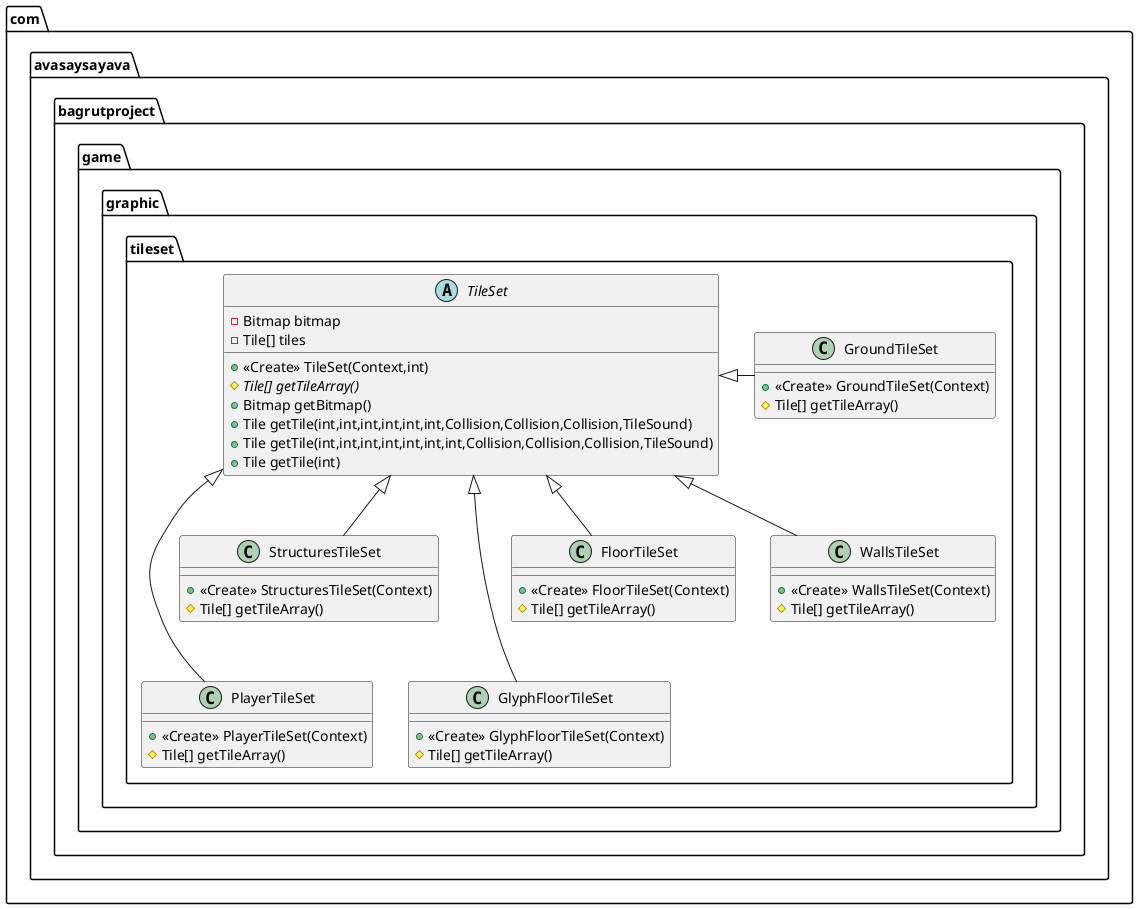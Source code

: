 @startuml
class com.avasaysayava.bagrutproject.game.graphic.tileset.GroundTileSet {
+ <<Create>> GroundTileSet(Context)
# Tile[] getTileArray()
}

class com.avasaysayava.bagrutproject.game.graphic.tileset.PlayerTileSet {
+ <<Create>> PlayerTileSet(Context)
# Tile[] getTileArray()
}

class com.avasaysayava.bagrutproject.game.graphic.tileset.StructuresTileSet {
+ <<Create>> StructuresTileSet(Context)
# Tile[] getTileArray()
}

class com.avasaysayava.bagrutproject.game.graphic.tileset.GlyphFloorTileSet {
+ <<Create>> GlyphFloorTileSet(Context)
# Tile[] getTileArray()
}

class com.avasaysayava.bagrutproject.game.graphic.tileset.FloorTileSet {
+ <<Create>> FloorTileSet(Context)
# Tile[] getTileArray()
}

abstract class com.avasaysayava.bagrutproject.game.graphic.tileset.TileSet {
- Bitmap bitmap
- Tile[] tiles
+ <<Create>> TileSet(Context,int)
# {abstract}Tile[] getTileArray()
+ Bitmap getBitmap()
+ Tile getTile(int,int,int,int,int,int,Collision,Collision,Collision,TileSound)
+ Tile getTile(int,int,int,int,int,int,int,Collision,Collision,Collision,TileSound)
+ Tile getTile(int)
}


class com.avasaysayava.bagrutproject.game.graphic.tileset.WallsTileSet {
+ <<Create>> WallsTileSet(Context)
# Tile[] getTileArray()
}



com.avasaysayava.bagrutproject.game.graphic.tileset.TileSet <|- com.avasaysayava.bagrutproject.game.graphic.tileset.GroundTileSet
com.avasaysayava.bagrutproject.game.graphic.tileset.TileSet <|--- com.avasaysayava.bagrutproject.game.graphic.tileset.PlayerTileSet
com.avasaysayava.bagrutproject.game.graphic.tileset.TileSet <|-- com.avasaysayava.bagrutproject.game.graphic.tileset.StructuresTileSet
com.avasaysayava.bagrutproject.game.graphic.tileset.TileSet <|--- com.avasaysayava.bagrutproject.game.graphic.tileset.GlyphFloorTileSet
com.avasaysayava.bagrutproject.game.graphic.tileset.TileSet <|-- com.avasaysayava.bagrutproject.game.graphic.tileset.FloorTileSet
com.avasaysayava.bagrutproject.game.graphic.tileset.TileSet <|-- com.avasaysayava.bagrutproject.game.graphic.tileset.WallsTileSet
@enduml